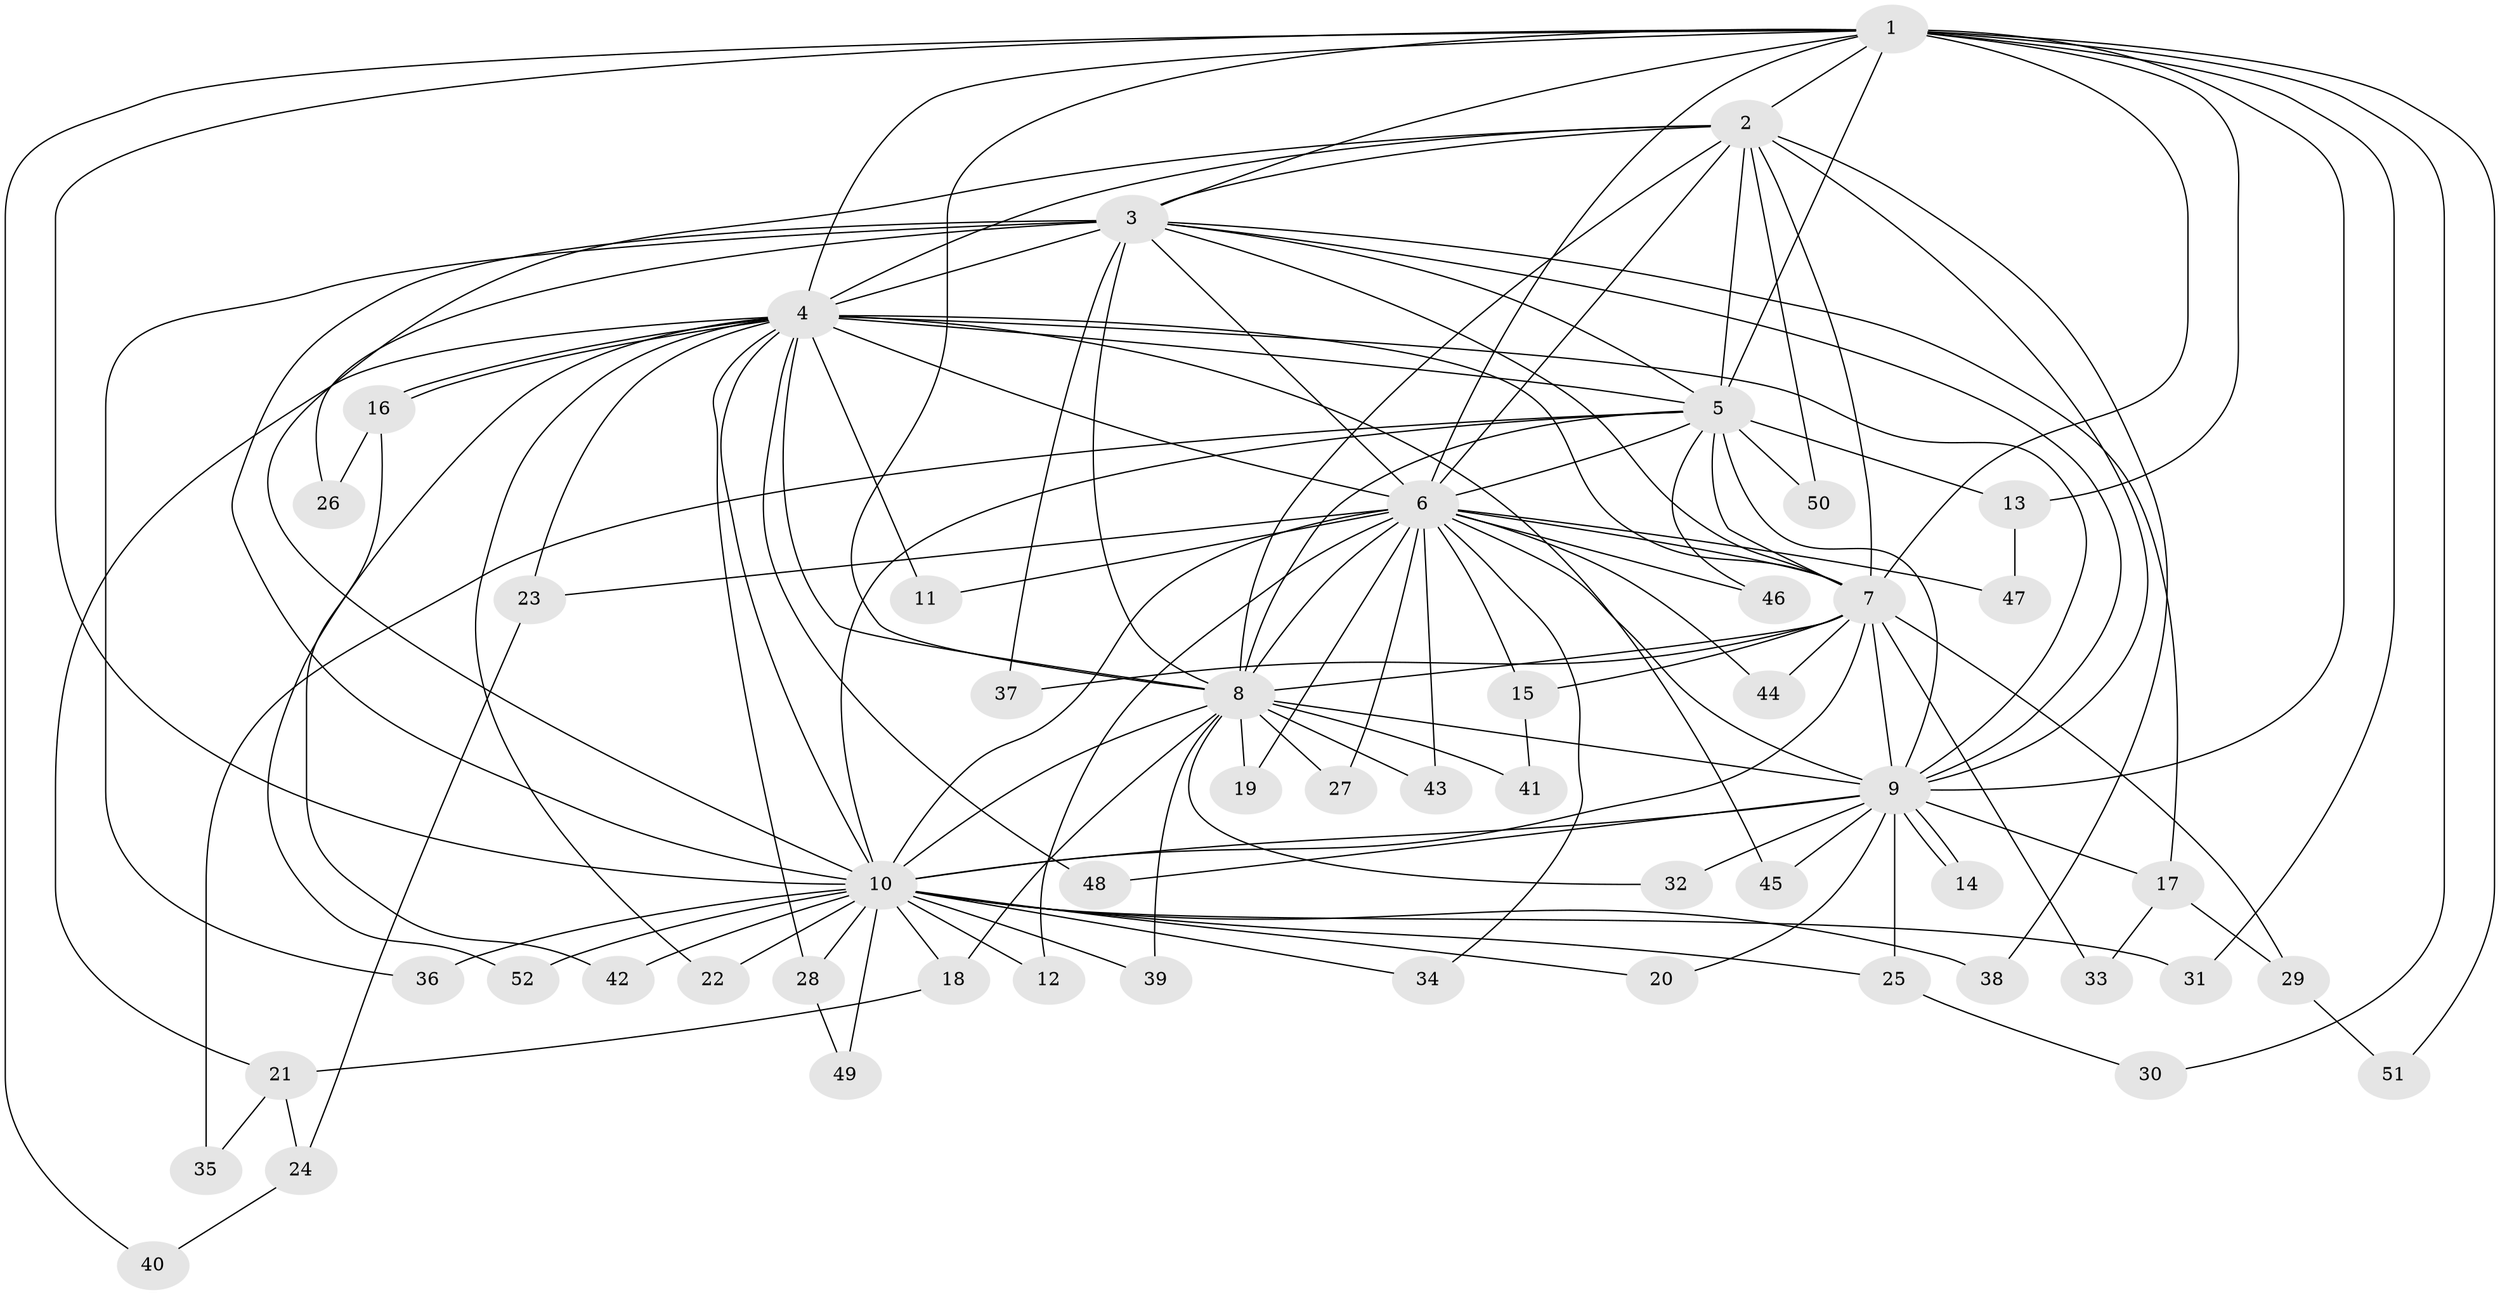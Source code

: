 // Generated by graph-tools (version 1.1) at 2025/13/03/09/25 04:13:40]
// undirected, 52 vertices, 129 edges
graph export_dot {
graph [start="1"]
  node [color=gray90,style=filled];
  1;
  2;
  3;
  4;
  5;
  6;
  7;
  8;
  9;
  10;
  11;
  12;
  13;
  14;
  15;
  16;
  17;
  18;
  19;
  20;
  21;
  22;
  23;
  24;
  25;
  26;
  27;
  28;
  29;
  30;
  31;
  32;
  33;
  34;
  35;
  36;
  37;
  38;
  39;
  40;
  41;
  42;
  43;
  44;
  45;
  46;
  47;
  48;
  49;
  50;
  51;
  52;
  1 -- 2;
  1 -- 3;
  1 -- 4;
  1 -- 5;
  1 -- 6;
  1 -- 7;
  1 -- 8;
  1 -- 9;
  1 -- 10;
  1 -- 13;
  1 -- 30;
  1 -- 31;
  1 -- 40;
  1 -- 51;
  2 -- 3;
  2 -- 4;
  2 -- 5;
  2 -- 6;
  2 -- 7;
  2 -- 8;
  2 -- 9;
  2 -- 10;
  2 -- 38;
  2 -- 50;
  3 -- 4;
  3 -- 5;
  3 -- 6;
  3 -- 7;
  3 -- 8;
  3 -- 9;
  3 -- 10;
  3 -- 17;
  3 -- 26;
  3 -- 36;
  3 -- 37;
  4 -- 5;
  4 -- 6;
  4 -- 7;
  4 -- 8;
  4 -- 9;
  4 -- 10;
  4 -- 11;
  4 -- 16;
  4 -- 16;
  4 -- 21;
  4 -- 22;
  4 -- 23;
  4 -- 28;
  4 -- 45;
  4 -- 48;
  4 -- 52;
  5 -- 6;
  5 -- 7;
  5 -- 8;
  5 -- 9;
  5 -- 10;
  5 -- 13;
  5 -- 35;
  5 -- 46;
  5 -- 50;
  6 -- 7;
  6 -- 8;
  6 -- 9;
  6 -- 10;
  6 -- 11;
  6 -- 12;
  6 -- 15;
  6 -- 19;
  6 -- 23;
  6 -- 27;
  6 -- 34;
  6 -- 43;
  6 -- 44;
  6 -- 46;
  6 -- 47;
  7 -- 8;
  7 -- 9;
  7 -- 10;
  7 -- 15;
  7 -- 29;
  7 -- 33;
  7 -- 37;
  7 -- 44;
  8 -- 9;
  8 -- 10;
  8 -- 18;
  8 -- 19;
  8 -- 27;
  8 -- 32;
  8 -- 39;
  8 -- 41;
  8 -- 43;
  9 -- 10;
  9 -- 14;
  9 -- 14;
  9 -- 17;
  9 -- 20;
  9 -- 25;
  9 -- 32;
  9 -- 45;
  9 -- 48;
  10 -- 12;
  10 -- 18;
  10 -- 20;
  10 -- 22;
  10 -- 25;
  10 -- 28;
  10 -- 31;
  10 -- 34;
  10 -- 36;
  10 -- 38;
  10 -- 39;
  10 -- 42;
  10 -- 49;
  10 -- 52;
  13 -- 47;
  15 -- 41;
  16 -- 26;
  16 -- 42;
  17 -- 29;
  17 -- 33;
  18 -- 21;
  21 -- 24;
  21 -- 35;
  23 -- 24;
  24 -- 40;
  25 -- 30;
  28 -- 49;
  29 -- 51;
}

